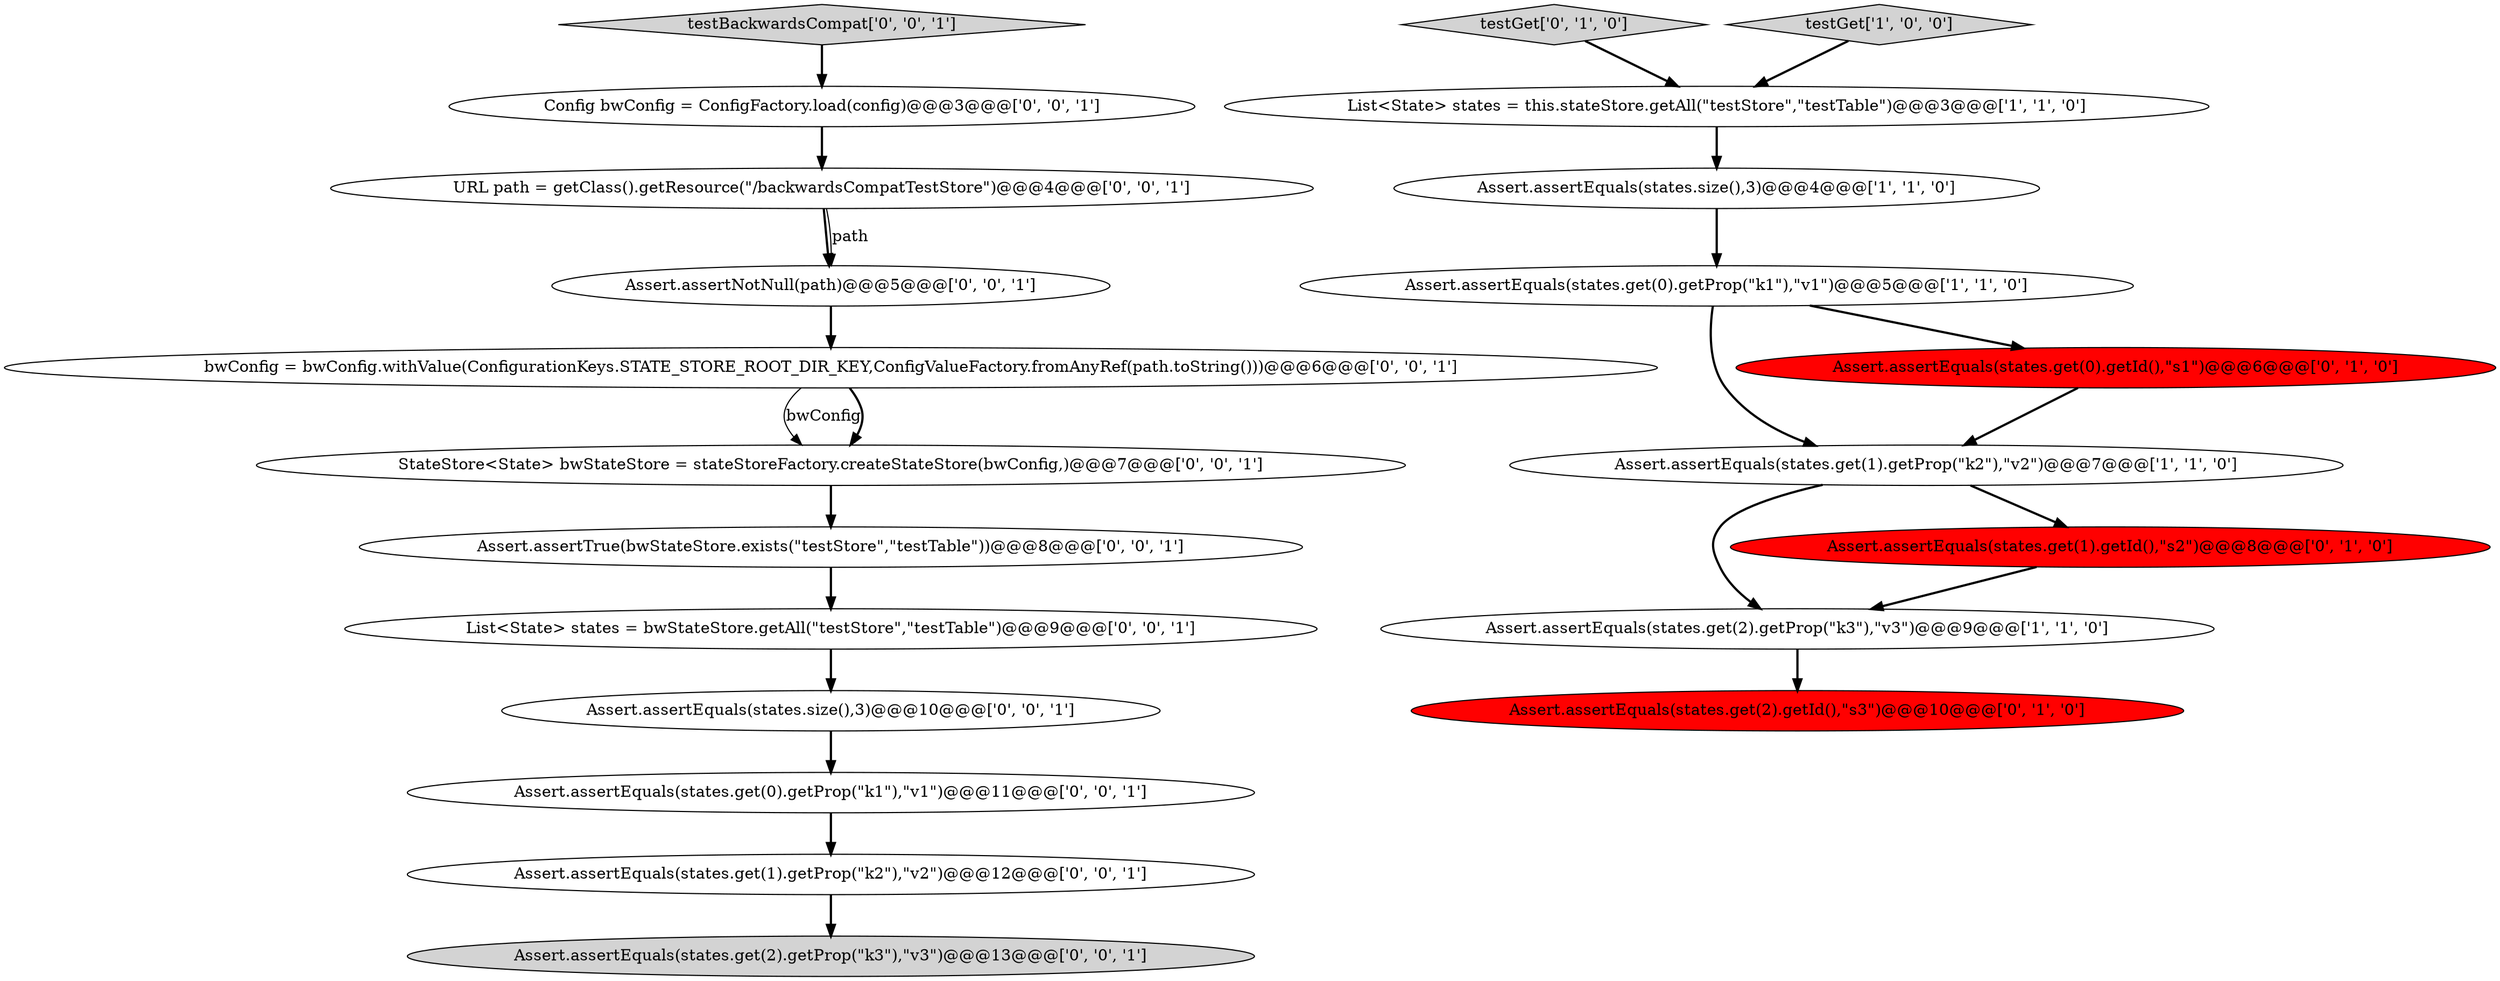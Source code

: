 digraph {
17 [style = filled, label = "Assert.assertNotNull(path)@@@5@@@['0', '0', '1']", fillcolor = white, shape = ellipse image = "AAA0AAABBB3BBB"];
12 [style = filled, label = "List<State> states = bwStateStore.getAll(\"testStore\",\"testTable\")@@@9@@@['0', '0', '1']", fillcolor = white, shape = ellipse image = "AAA0AAABBB3BBB"];
9 [style = filled, label = "testGet['0', '1', '0']", fillcolor = lightgray, shape = diamond image = "AAA0AAABBB2BBB"];
0 [style = filled, label = "testGet['1', '0', '0']", fillcolor = lightgray, shape = diamond image = "AAA0AAABBB1BBB"];
1 [style = filled, label = "Assert.assertEquals(states.size(),3)@@@4@@@['1', '1', '0']", fillcolor = white, shape = ellipse image = "AAA0AAABBB1BBB"];
13 [style = filled, label = "Assert.assertTrue(bwStateStore.exists(\"testStore\",\"testTable\"))@@@8@@@['0', '0', '1']", fillcolor = white, shape = ellipse image = "AAA0AAABBB3BBB"];
19 [style = filled, label = "Assert.assertEquals(states.get(2).getProp(\"k3\"),\"v3\")@@@13@@@['0', '0', '1']", fillcolor = lightgray, shape = ellipse image = "AAA0AAABBB3BBB"];
20 [style = filled, label = "Assert.assertEquals(states.get(1).getProp(\"k2\"),\"v2\")@@@12@@@['0', '0', '1']", fillcolor = white, shape = ellipse image = "AAA0AAABBB3BBB"];
14 [style = filled, label = "bwConfig = bwConfig.withValue(ConfigurationKeys.STATE_STORE_ROOT_DIR_KEY,ConfigValueFactory.fromAnyRef(path.toString()))@@@6@@@['0', '0', '1']", fillcolor = white, shape = ellipse image = "AAA0AAABBB3BBB"];
21 [style = filled, label = "testBackwardsCompat['0', '0', '1']", fillcolor = lightgray, shape = diamond image = "AAA0AAABBB3BBB"];
8 [style = filled, label = "Assert.assertEquals(states.get(2).getId(),\"s3\")@@@10@@@['0', '1', '0']", fillcolor = red, shape = ellipse image = "AAA1AAABBB2BBB"];
15 [style = filled, label = "Config bwConfig = ConfigFactory.load(config)@@@3@@@['0', '0', '1']", fillcolor = white, shape = ellipse image = "AAA0AAABBB3BBB"];
16 [style = filled, label = "Assert.assertEquals(states.get(0).getProp(\"k1\"),\"v1\")@@@11@@@['0', '0', '1']", fillcolor = white, shape = ellipse image = "AAA0AAABBB3BBB"];
4 [style = filled, label = "Assert.assertEquals(states.get(1).getProp(\"k2\"),\"v2\")@@@7@@@['1', '1', '0']", fillcolor = white, shape = ellipse image = "AAA0AAABBB1BBB"];
2 [style = filled, label = "Assert.assertEquals(states.get(0).getProp(\"k1\"),\"v1\")@@@5@@@['1', '1', '0']", fillcolor = white, shape = ellipse image = "AAA0AAABBB1BBB"];
11 [style = filled, label = "StateStore<State> bwStateStore = stateStoreFactory.createStateStore(bwConfig,)@@@7@@@['0', '0', '1']", fillcolor = white, shape = ellipse image = "AAA0AAABBB3BBB"];
5 [style = filled, label = "Assert.assertEquals(states.get(2).getProp(\"k3\"),\"v3\")@@@9@@@['1', '1', '0']", fillcolor = white, shape = ellipse image = "AAA0AAABBB1BBB"];
6 [style = filled, label = "Assert.assertEquals(states.get(0).getId(),\"s1\")@@@6@@@['0', '1', '0']", fillcolor = red, shape = ellipse image = "AAA1AAABBB2BBB"];
7 [style = filled, label = "Assert.assertEquals(states.get(1).getId(),\"s2\")@@@8@@@['0', '1', '0']", fillcolor = red, shape = ellipse image = "AAA1AAABBB2BBB"];
10 [style = filled, label = "URL path = getClass().getResource(\"/backwardsCompatTestStore\")@@@4@@@['0', '0', '1']", fillcolor = white, shape = ellipse image = "AAA0AAABBB3BBB"];
18 [style = filled, label = "Assert.assertEquals(states.size(),3)@@@10@@@['0', '0', '1']", fillcolor = white, shape = ellipse image = "AAA0AAABBB3BBB"];
3 [style = filled, label = "List<State> states = this.stateStore.getAll(\"testStore\",\"testTable\")@@@3@@@['1', '1', '0']", fillcolor = white, shape = ellipse image = "AAA0AAABBB1BBB"];
0->3 [style = bold, label=""];
5->8 [style = bold, label=""];
15->10 [style = bold, label=""];
3->1 [style = bold, label=""];
2->6 [style = bold, label=""];
21->15 [style = bold, label=""];
10->17 [style = bold, label=""];
2->4 [style = bold, label=""];
14->11 [style = solid, label="bwConfig"];
4->7 [style = bold, label=""];
6->4 [style = bold, label=""];
7->5 [style = bold, label=""];
13->12 [style = bold, label=""];
17->14 [style = bold, label=""];
11->13 [style = bold, label=""];
12->18 [style = bold, label=""];
9->3 [style = bold, label=""];
1->2 [style = bold, label=""];
20->19 [style = bold, label=""];
16->20 [style = bold, label=""];
14->11 [style = bold, label=""];
4->5 [style = bold, label=""];
10->17 [style = solid, label="path"];
18->16 [style = bold, label=""];
}
